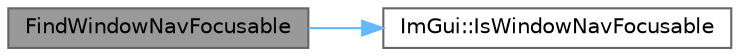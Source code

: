 digraph "FindWindowNavFocusable"
{
 // LATEX_PDF_SIZE
  bgcolor="transparent";
  edge [fontname=Helvetica,fontsize=10,labelfontname=Helvetica,labelfontsize=10];
  node [fontname=Helvetica,fontsize=10,shape=box,height=0.2,width=0.4];
  rankdir="LR";
  Node1 [id="Node000001",label="FindWindowNavFocusable",height=0.2,width=0.4,color="gray40", fillcolor="grey60", style="filled", fontcolor="black",tooltip=" "];
  Node1 -> Node2 [id="edge2_Node000001_Node000002",color="steelblue1",style="solid",tooltip=" "];
  Node2 [id="Node000002",label="ImGui::IsWindowNavFocusable",height=0.2,width=0.4,color="grey40", fillcolor="white", style="filled",URL="$namespace_im_gui.html#a6dfaa7187edcbc862be2edb2bbc987bb",tooltip=" "];
}
